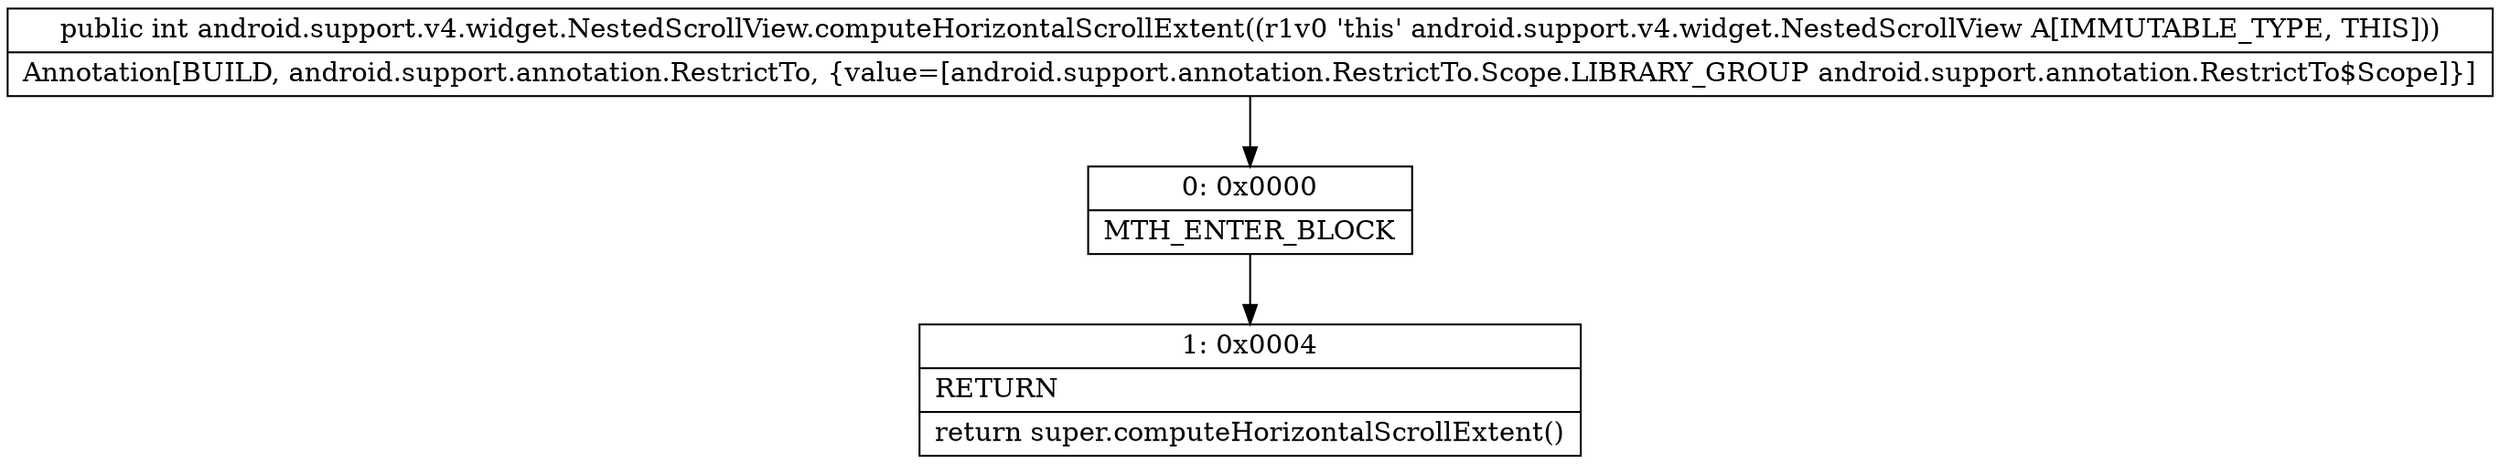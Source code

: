 digraph "CFG forandroid.support.v4.widget.NestedScrollView.computeHorizontalScrollExtent()I" {
Node_0 [shape=record,label="{0\:\ 0x0000|MTH_ENTER_BLOCK\l}"];
Node_1 [shape=record,label="{1\:\ 0x0004|RETURN\l|return super.computeHorizontalScrollExtent()\l}"];
MethodNode[shape=record,label="{public int android.support.v4.widget.NestedScrollView.computeHorizontalScrollExtent((r1v0 'this' android.support.v4.widget.NestedScrollView A[IMMUTABLE_TYPE, THIS]))  | Annotation[BUILD, android.support.annotation.RestrictTo, \{value=[android.support.annotation.RestrictTo.Scope.LIBRARY_GROUP android.support.annotation.RestrictTo$Scope]\}]\l}"];
MethodNode -> Node_0;
Node_0 -> Node_1;
}

